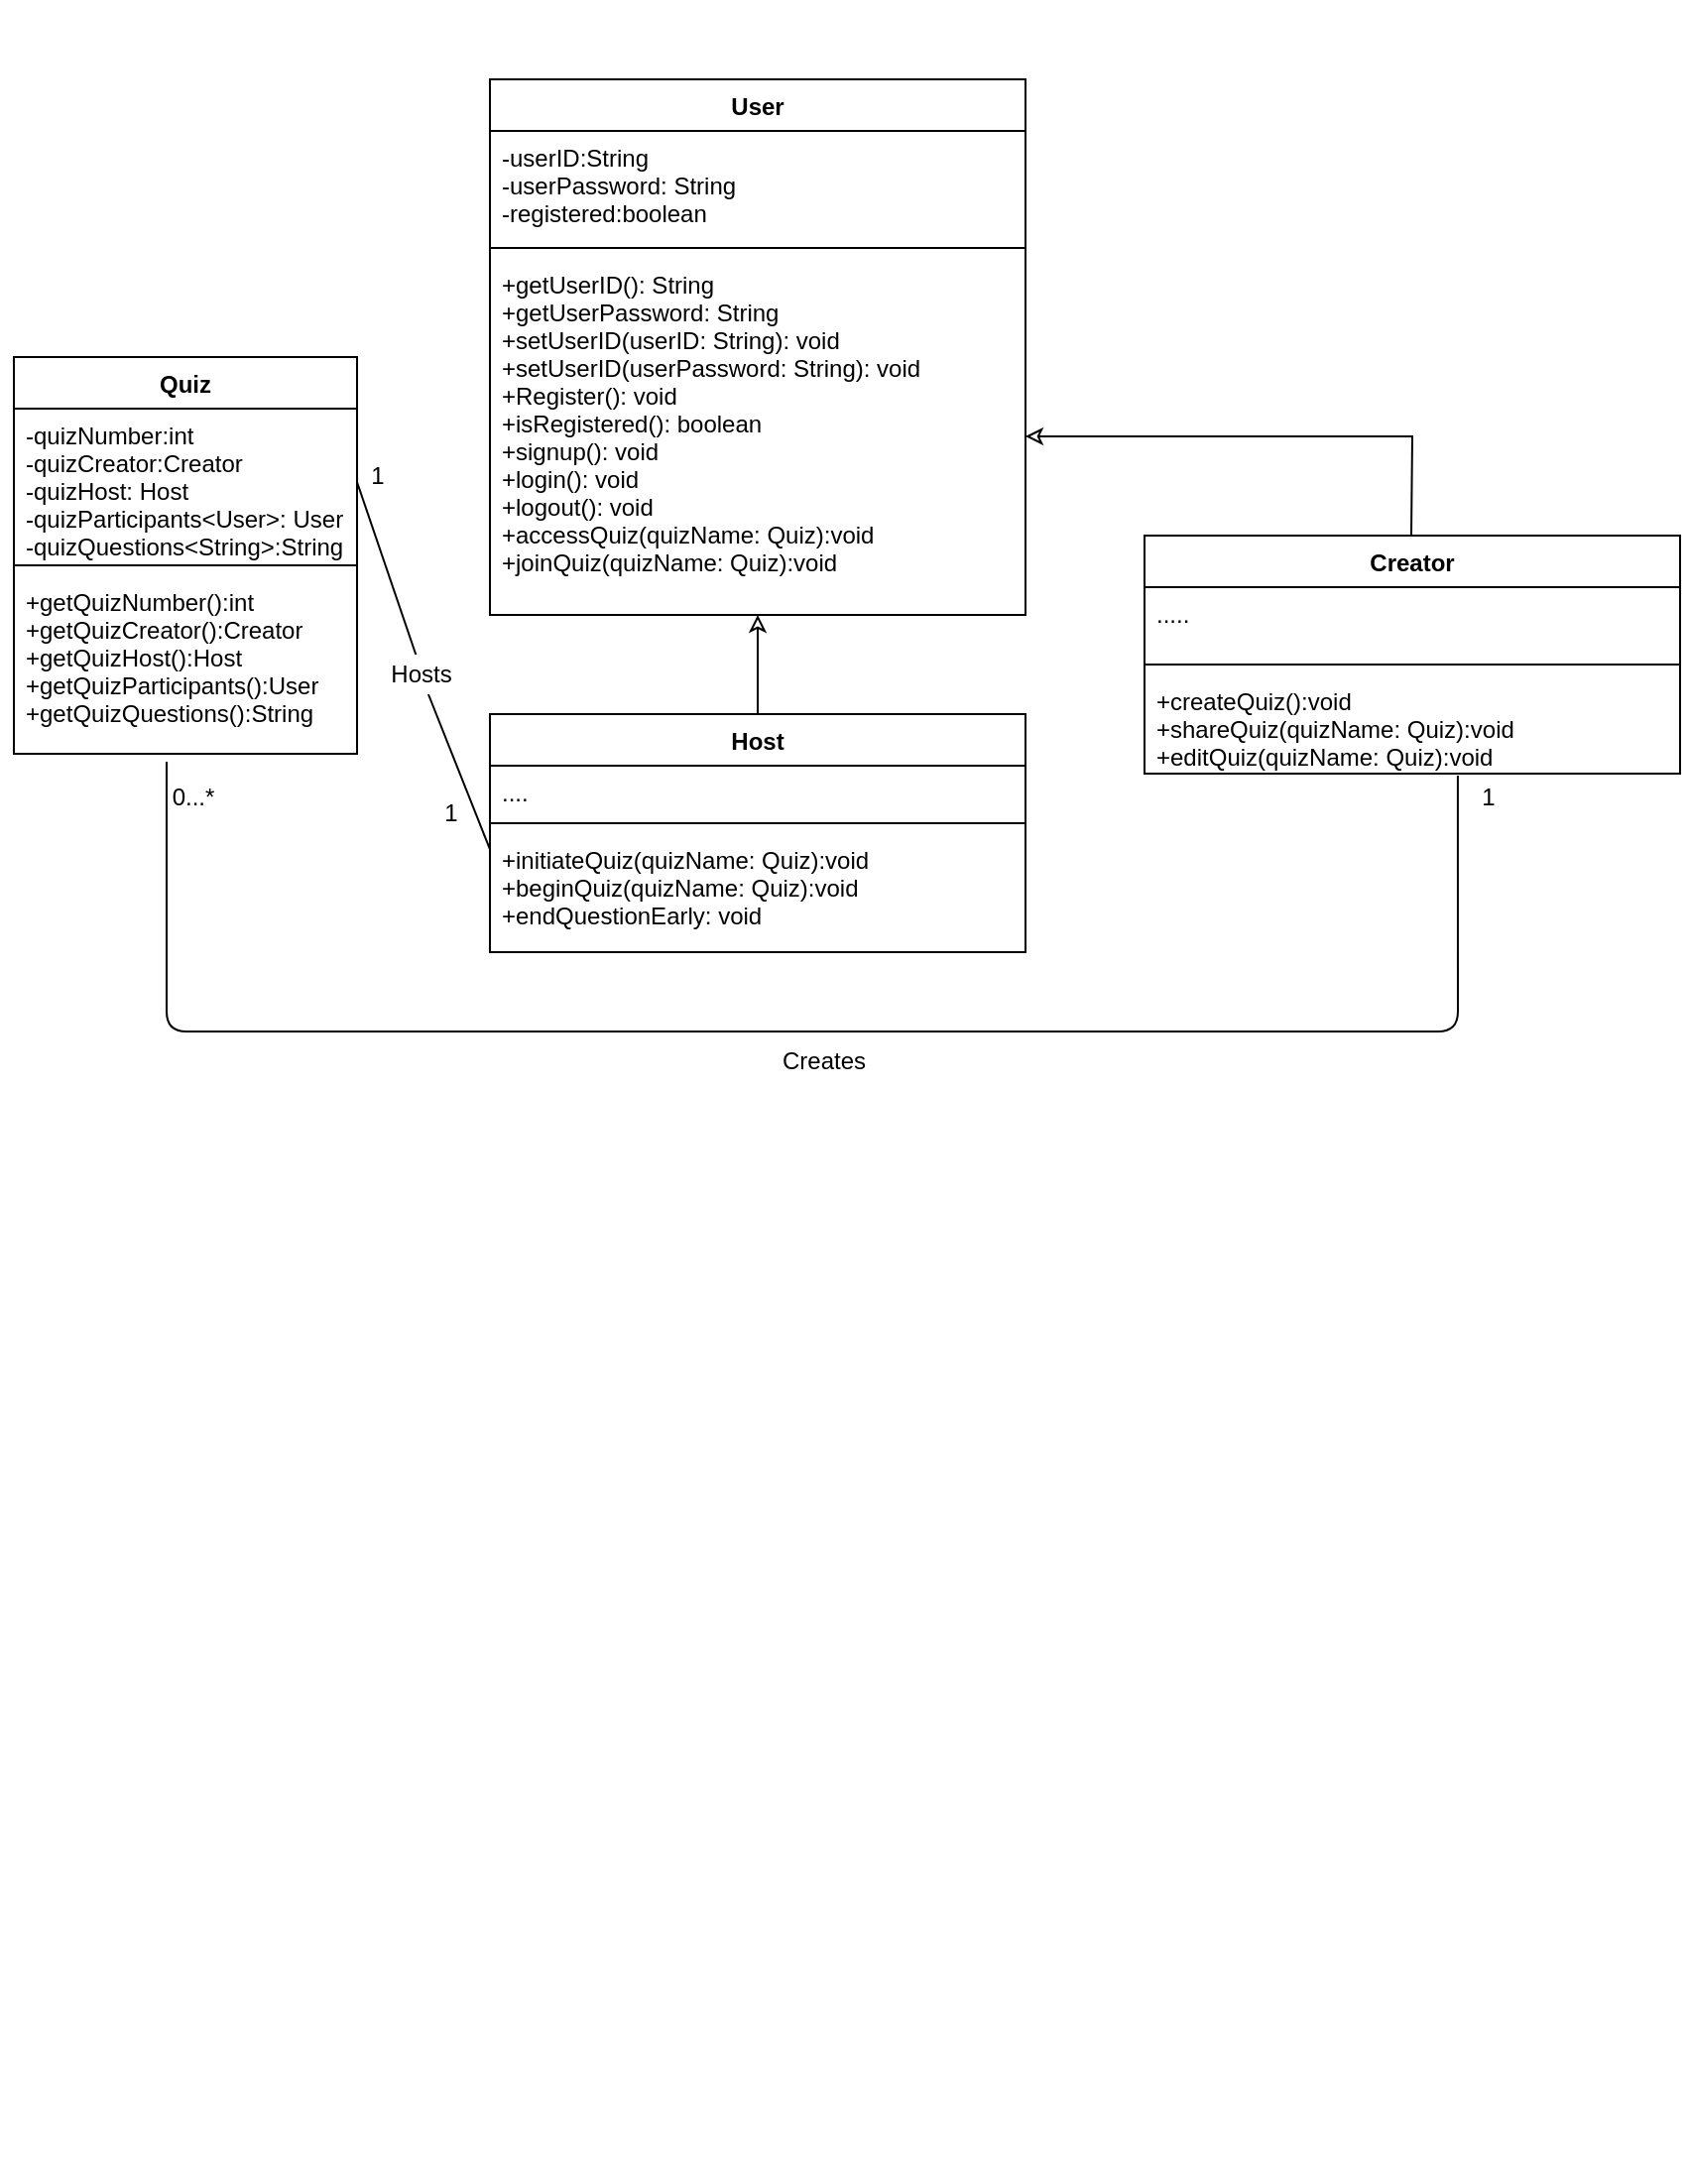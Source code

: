 <mxfile version="13.0.1" type="device"><diagram id="iRsY1sw9Y2Lcy3U-IImb" name="Page-1"><mxGraphModel dx="4394" dy="2331" grid="1" gridSize="10" guides="1" tooltips="1" connect="1" arrows="1" fold="1" page="1" pageScale="1" pageWidth="850" pageHeight="1100" math="0" shadow="0"><root><mxCell id="0"/><mxCell id="1" parent="0"/><mxCell id="VQEB2MLLZ4TBlKfeN5Z--1" value="" style="rounded=0;whiteSpace=wrap;html=1;strokeColor=none;" vertex="1" parent="1"><mxGeometry width="850" height="1100" as="geometry"/></mxCell><mxCell id="y2tRWoNd_laOgwZk4VOu-6" value="Quiz" style="swimlane;fontStyle=1;align=center;verticalAlign=top;childLayout=stackLayout;horizontal=1;startSize=26;horizontalStack=0;resizeParent=1;resizeParentMax=0;resizeLast=0;collapsible=1;marginBottom=0;" parent="1" vertex="1"><mxGeometry x="7" y="180" width="173" height="200" as="geometry"/></mxCell><mxCell id="y2tRWoNd_laOgwZk4VOu-7" value="-quizNumber:int&#10;-quizCreator:Creator &#10;-quizHost: Host&#10;-quizParticipants&lt;User&gt;: User&#10;-quizQuestions&lt;String&gt;:String&#10;" style="text;strokeColor=none;fillColor=none;align=left;verticalAlign=top;spacingLeft=4;spacingRight=4;overflow=hidden;rotatable=0;points=[[0,0.5],[1,0.5]];portConstraint=eastwest;" parent="y2tRWoNd_laOgwZk4VOu-6" vertex="1"><mxGeometry y="26" width="173" height="74" as="geometry"/></mxCell><mxCell id="y2tRWoNd_laOgwZk4VOu-8" value="" style="line;strokeWidth=1;fillColor=none;align=left;verticalAlign=middle;spacingTop=-1;spacingLeft=3;spacingRight=3;rotatable=0;labelPosition=right;points=[];portConstraint=eastwest;" parent="y2tRWoNd_laOgwZk4VOu-6" vertex="1"><mxGeometry y="100" width="173" height="10" as="geometry"/></mxCell><mxCell id="y2tRWoNd_laOgwZk4VOu-9" value="+getQuizNumber():int&#10;+getQuizCreator():Creator&#10;+getQuizHost():Host&#10;+getQuizParticipants():User&#10;+getQuizQuestions():String" style="text;strokeColor=none;fillColor=none;align=left;verticalAlign=top;spacingLeft=4;spacingRight=4;overflow=hidden;rotatable=0;points=[[0,0.5],[1,0.5]];portConstraint=eastwest;" parent="y2tRWoNd_laOgwZk4VOu-6" vertex="1"><mxGeometry y="110" width="173" height="90" as="geometry"/></mxCell><mxCell id="y2tRWoNd_laOgwZk4VOu-1" value="User" style="swimlane;fontStyle=1;align=center;verticalAlign=top;childLayout=stackLayout;horizontal=1;startSize=26;horizontalStack=0;resizeParent=1;resizeParentMax=0;resizeLast=0;collapsible=1;marginBottom=0;" parent="1" vertex="1"><mxGeometry x="247" y="40" width="270" height="270" as="geometry"/></mxCell><mxCell id="y2tRWoNd_laOgwZk4VOu-2" value="-userID:String &#10;-userPassword: String&#10;-registered:boolean" style="text;strokeColor=none;fillColor=none;align=left;verticalAlign=top;spacingLeft=4;spacingRight=4;overflow=hidden;rotatable=0;points=[[0,0.5],[1,0.5]];portConstraint=eastwest;" parent="y2tRWoNd_laOgwZk4VOu-1" vertex="1"><mxGeometry y="26" width="270" height="54" as="geometry"/></mxCell><mxCell id="y2tRWoNd_laOgwZk4VOu-3" value="" style="line;strokeWidth=1;fillColor=none;align=left;verticalAlign=middle;spacingTop=-1;spacingLeft=3;spacingRight=3;rotatable=0;labelPosition=right;points=[];portConstraint=eastwest;" parent="y2tRWoNd_laOgwZk4VOu-1" vertex="1"><mxGeometry y="80" width="270" height="10" as="geometry"/></mxCell><mxCell id="y2tRWoNd_laOgwZk4VOu-4" value="+getUserID(): String&#10;+getUserPassword: String&#10;+setUserID(userID: String): void&#10;+setUserID(userPassword: String): void&#10;+Register(): void&#10;+isRegistered(): boolean&#10;+signup(): void&#10;+login(): void&#10;+logout(): void&#10;+accessQuiz(quizName: Quiz):void&#10;+joinQuiz(quizName: Quiz):void" style="text;strokeColor=none;fillColor=none;align=left;verticalAlign=top;spacingLeft=4;spacingRight=4;overflow=hidden;rotatable=0;points=[[0,0.5],[1,0.5]];portConstraint=eastwest;" parent="y2tRWoNd_laOgwZk4VOu-1" vertex="1"><mxGeometry y="90" width="270" height="180" as="geometry"/></mxCell><mxCell id="y2tRWoNd_laOgwZk4VOu-14" value="Creator" style="swimlane;fontStyle=1;align=center;verticalAlign=top;childLayout=stackLayout;horizontal=1;startSize=26;horizontalStack=0;resizeParent=1;resizeParentMax=0;resizeLast=0;collapsible=1;marginBottom=0;" parent="1" vertex="1"><mxGeometry x="577" y="270" width="270" height="120" as="geometry"/></mxCell><mxCell id="y2tRWoNd_laOgwZk4VOu-15" value="....." style="text;strokeColor=none;fillColor=none;align=left;verticalAlign=top;spacingLeft=4;spacingRight=4;overflow=hidden;rotatable=0;points=[[0,0.5],[1,0.5]];portConstraint=eastwest;" parent="y2tRWoNd_laOgwZk4VOu-14" vertex="1"><mxGeometry y="26" width="270" height="34" as="geometry"/></mxCell><mxCell id="y2tRWoNd_laOgwZk4VOu-16" value="" style="line;strokeWidth=1;fillColor=none;align=left;verticalAlign=middle;spacingTop=-1;spacingLeft=3;spacingRight=3;rotatable=0;labelPosition=right;points=[];portConstraint=eastwest;" parent="y2tRWoNd_laOgwZk4VOu-14" vertex="1"><mxGeometry y="60" width="270" height="10" as="geometry"/></mxCell><mxCell id="y2tRWoNd_laOgwZk4VOu-17" value="+createQuiz():void&#10;+shareQuiz(quizName: Quiz):void&#10;+editQuiz(quizName: Quiz):void&#10;" style="text;strokeColor=none;fillColor=none;align=left;verticalAlign=top;spacingLeft=4;spacingRight=4;overflow=hidden;rotatable=0;points=[[0,0.5],[1,0.5]];portConstraint=eastwest;" parent="y2tRWoNd_laOgwZk4VOu-14" vertex="1"><mxGeometry y="70" width="270" height="50" as="geometry"/></mxCell><mxCell id="y2tRWoNd_laOgwZk4VOu-19" value="" style="rounded=0;orthogonalLoop=1;jettySize=auto;html=1;fillColor=#FFFFFF;strokeColor=#000000;endArrow=classic;endFill=0;" parent="1" source="y2tRWoNd_laOgwZk4VOu-10" target="y2tRWoNd_laOgwZk4VOu-4" edge="1"><mxGeometry relative="1" as="geometry"/></mxCell><mxCell id="y2tRWoNd_laOgwZk4VOu-10" value="Host" style="swimlane;fontStyle=1;align=center;verticalAlign=top;childLayout=stackLayout;horizontal=1;startSize=26;horizontalStack=0;resizeParent=1;resizeParentMax=0;resizeLast=0;collapsible=1;marginBottom=0;" parent="1" vertex="1"><mxGeometry x="247" y="360" width="270" height="120" as="geometry"/></mxCell><mxCell id="y2tRWoNd_laOgwZk4VOu-11" value="...." style="text;strokeColor=none;fillColor=none;align=left;verticalAlign=top;spacingLeft=4;spacingRight=4;overflow=hidden;rotatable=0;points=[[0,0.5],[1,0.5]];portConstraint=eastwest;" parent="y2tRWoNd_laOgwZk4VOu-10" vertex="1"><mxGeometry y="26" width="270" height="24" as="geometry"/></mxCell><mxCell id="y2tRWoNd_laOgwZk4VOu-12" value="" style="line;strokeWidth=1;fillColor=none;align=left;verticalAlign=middle;spacingTop=-1;spacingLeft=3;spacingRight=3;rotatable=0;labelPosition=right;points=[];portConstraint=eastwest;" parent="y2tRWoNd_laOgwZk4VOu-10" vertex="1"><mxGeometry y="50" width="270" height="10" as="geometry"/></mxCell><mxCell id="y2tRWoNd_laOgwZk4VOu-13" value="+initiateQuiz(quizName: Quiz):void&#10;+beginQuiz(quizName: Quiz):void&#10;+endQuestionEarly: void" style="text;strokeColor=none;fillColor=none;align=left;verticalAlign=top;spacingLeft=4;spacingRight=4;overflow=hidden;rotatable=0;points=[[0,0.5],[1,0.5]];portConstraint=eastwest;" parent="y2tRWoNd_laOgwZk4VOu-10" vertex="1"><mxGeometry y="60" width="270" height="60" as="geometry"/></mxCell><mxCell id="y2tRWoNd_laOgwZk4VOu-22" value="" style="rounded=0;orthogonalLoop=1;jettySize=auto;html=1;fillColor=#FFFFFF;strokeColor=#000000;endArrow=classic;endFill=0;entryX=1;entryY=0.5;entryDx=0;entryDy=0;" parent="1" target="y2tRWoNd_laOgwZk4VOu-4" edge="1"><mxGeometry relative="1" as="geometry"><mxPoint x="711.5" y="270" as="sourcePoint"/><mxPoint x="711.5" y="220" as="targetPoint"/><Array as="points"><mxPoint x="712" y="220"/></Array></mxGeometry></mxCell><mxCell id="y2tRWoNd_laOgwZk4VOu-24" value="" style="endArrow=none;html=1;strokeColor=#000000;fillColor=#FFFFFF;entryX=1;entryY=0.5;entryDx=0;entryDy=0;exitX=0.46;exitY=0.05;exitDx=0;exitDy=0;exitPerimeter=0;" parent="1" source="y2tRWoNd_laOgwZk4VOu-26" target="y2tRWoNd_laOgwZk4VOu-7" edge="1"><mxGeometry width="50" height="50" relative="1" as="geometry"><mxPoint x="167" y="470" as="sourcePoint"/><mxPoint x="217" y="420" as="targetPoint"/></mxGeometry></mxCell><mxCell id="y2tRWoNd_laOgwZk4VOu-26" value="Hosts" style="text;html=1;align=center;verticalAlign=middle;resizable=0;points=[];autosize=1;glass=0;fillColor=#ffffff;" parent="1" vertex="1"><mxGeometry x="187" y="330" width="50" height="20" as="geometry"/></mxCell><mxCell id="y2tRWoNd_laOgwZk4VOu-27" value="" style="endArrow=none;html=1;strokeColor=#000000;fillColor=#FFFFFF;exitX=0;exitY=0.136;exitDx=0;exitDy=0;exitPerimeter=0;" parent="1" source="y2tRWoNd_laOgwZk4VOu-13" target="y2tRWoNd_laOgwZk4VOu-26" edge="1"><mxGeometry width="50" height="50" relative="1" as="geometry"><mxPoint x="247" y="418" as="sourcePoint"/><mxPoint x="218.0" y="359" as="targetPoint"/></mxGeometry></mxCell><mxCell id="y2tRWoNd_laOgwZk4VOu-40" value="1" style="text;html=1;align=center;verticalAlign=middle;resizable=0;points=[];autosize=1;" parent="1" vertex="1"><mxGeometry x="740" y="392" width="20" height="20" as="geometry"/></mxCell><mxCell id="y2tRWoNd_laOgwZk4VOu-35" value="0...*" style="text;html=1;align=center;verticalAlign=middle;resizable=0;points=[];autosize=1;" parent="1" vertex="1"><mxGeometry x="77" y="392" width="40" height="20" as="geometry"/></mxCell><mxCell id="y2tRWoNd_laOgwZk4VOu-42" value="" style="endArrow=none;html=1;strokeColor=#000000;fillColor=#FFFFFF;entryX=0.585;entryY=1.02;entryDx=0;entryDy=0;entryPerimeter=0;" parent="1" target="y2tRWoNd_laOgwZk4VOu-17" edge="1"><mxGeometry width="50" height="50" relative="1" as="geometry"><mxPoint x="84" y="384" as="sourcePoint"/><mxPoint x="180" y="350" as="targetPoint"/><Array as="points"><mxPoint x="84" y="520"/><mxPoint x="735" y="520"/></Array></mxGeometry></mxCell><mxCell id="y2tRWoNd_laOgwZk4VOu-44" value="Creates" style="text;html=1;align=center;verticalAlign=middle;resizable=0;points=[];autosize=1;glass=0;fillColor=#ffffff;" parent="1" vertex="1"><mxGeometry x="385" y="525" width="60" height="20" as="geometry"/></mxCell><mxCell id="y2tRWoNd_laOgwZk4VOu-46" value="1" style="text;html=1;align=center;verticalAlign=middle;resizable=0;points=[];autosize=1;" parent="1" vertex="1"><mxGeometry x="180" y="230" width="20" height="20" as="geometry"/></mxCell><mxCell id="y2tRWoNd_laOgwZk4VOu-47" value="1" style="text;html=1;align=center;verticalAlign=middle;resizable=0;points=[];autosize=1;" parent="1" vertex="1"><mxGeometry x="217" y="400" width="20" height="20" as="geometry"/></mxCell></root></mxGraphModel></diagram></mxfile>